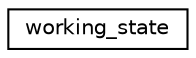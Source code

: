 digraph "Graphical Class Hierarchy"
{
  edge [fontname="Helvetica",fontsize="10",labelfontname="Helvetica",labelfontsize="10"];
  node [fontname="Helvetica",fontsize="10",shape=record];
  rankdir="LR";
  Node1 [label="working_state",height=0.2,width=0.4,color="black", fillcolor="white", style="filled",URL="$structworking__state.html"];
}
